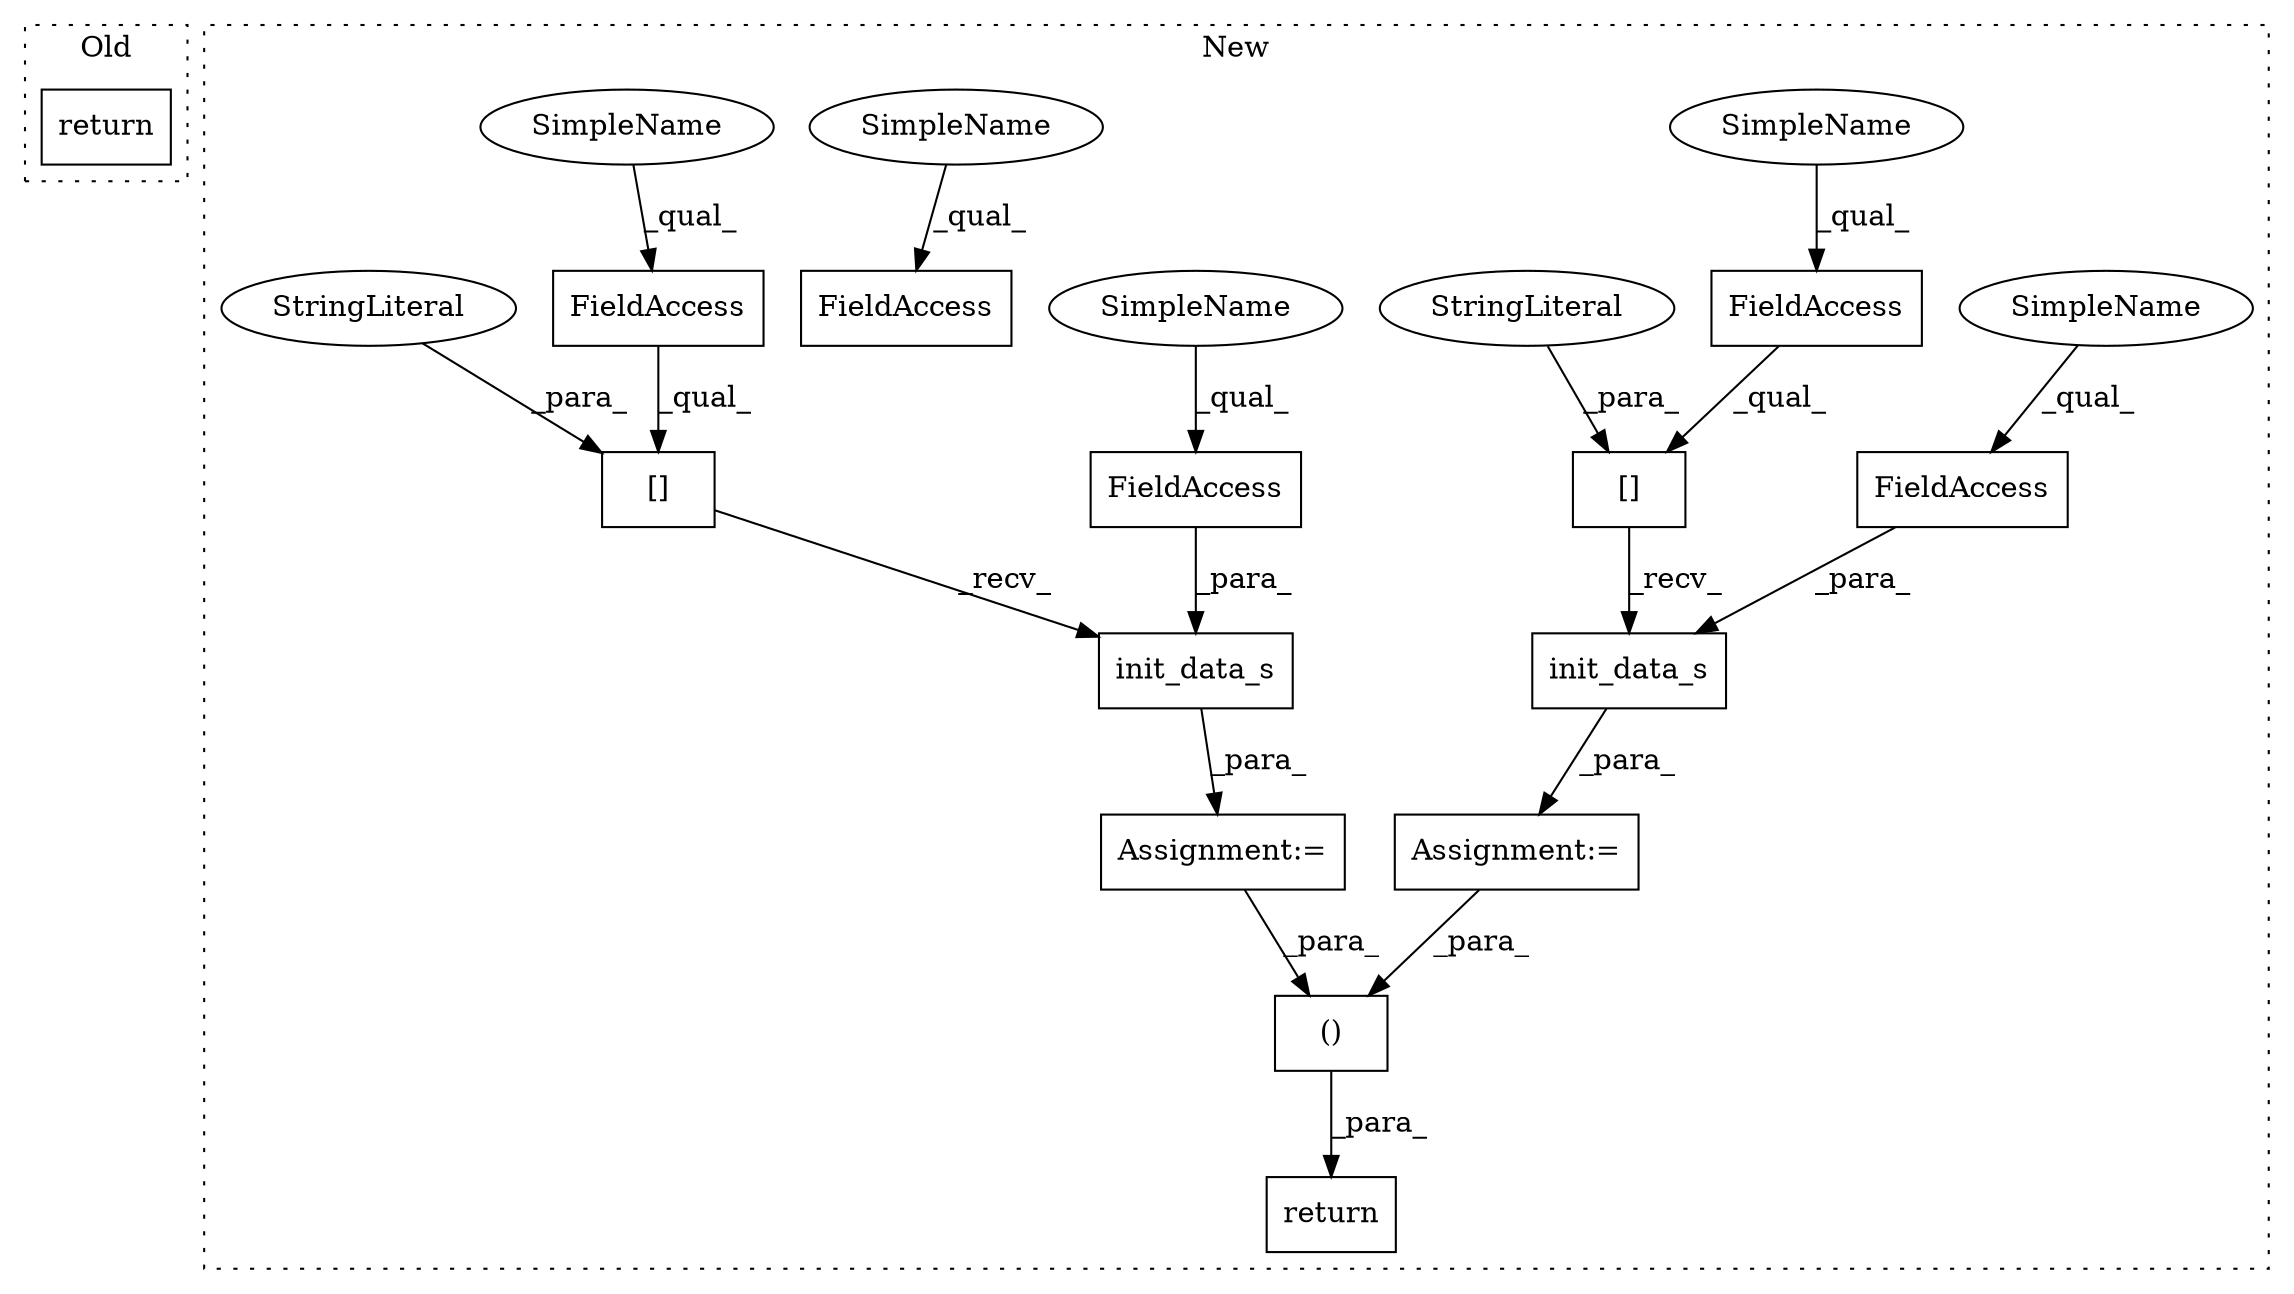 digraph G {
subgraph cluster0 {
1 [label="return" a="41" s="7165" l="7" shape="box"];
label = "Old";
style="dotted";
}
subgraph cluster1 {
2 [label="init_data_s" a="32" s="7398,7416" l="12,1" shape="box"];
3 [label="()" a="106" s="7847" l="49" shape="box"];
4 [label="[]" a="2" s="7371,7396" l="17,1" shape="box"];
5 [label="FieldAccess" a="22" s="7371" l="16" shape="box"];
6 [label="StringLiteral" a="45" s="7388" l="8" shape="ellipse"];
7 [label="FieldAccess" a="22" s="7410" l="6" shape="box"];
8 [label="init_data_s" a="32" s="7515,7533" l="12,1" shape="box"];
9 [label="[]" a="2" s="7490,7513" l="17,1" shape="box"];
10 [label="FieldAccess" a="22" s="7490" l="16" shape="box"];
11 [label="FieldAccess" a="22" s="7527" l="6" shape="box"];
12 [label="Assignment:=" a="7" s="7370" l="1" shape="box"];
13 [label="Assignment:=" a="7" s="7489" l="1" shape="box"];
14 [label="StringLiteral" a="45" s="7507" l="6" shape="ellipse"];
15 [label="return" a="41" s="7835" l="12" shape="box"];
16 [label="FieldAccess" a="22" s="7264" l="9" shape="box"];
17 [label="SimpleName" a="42" s="7410" l="4" shape="ellipse"];
18 [label="SimpleName" a="42" s="7490" l="4" shape="ellipse"];
19 [label="SimpleName" a="42" s="7264" l="4" shape="ellipse"];
20 [label="SimpleName" a="42" s="7527" l="4" shape="ellipse"];
21 [label="SimpleName" a="42" s="7371" l="4" shape="ellipse"];
label = "New";
style="dotted";
}
2 -> 12 [label="_para_"];
3 -> 15 [label="_para_"];
4 -> 2 [label="_recv_"];
5 -> 4 [label="_qual_"];
6 -> 4 [label="_para_"];
7 -> 2 [label="_para_"];
8 -> 13 [label="_para_"];
9 -> 8 [label="_recv_"];
10 -> 9 [label="_qual_"];
11 -> 8 [label="_para_"];
12 -> 3 [label="_para_"];
13 -> 3 [label="_para_"];
14 -> 9 [label="_para_"];
17 -> 7 [label="_qual_"];
18 -> 10 [label="_qual_"];
19 -> 16 [label="_qual_"];
20 -> 11 [label="_qual_"];
21 -> 5 [label="_qual_"];
}